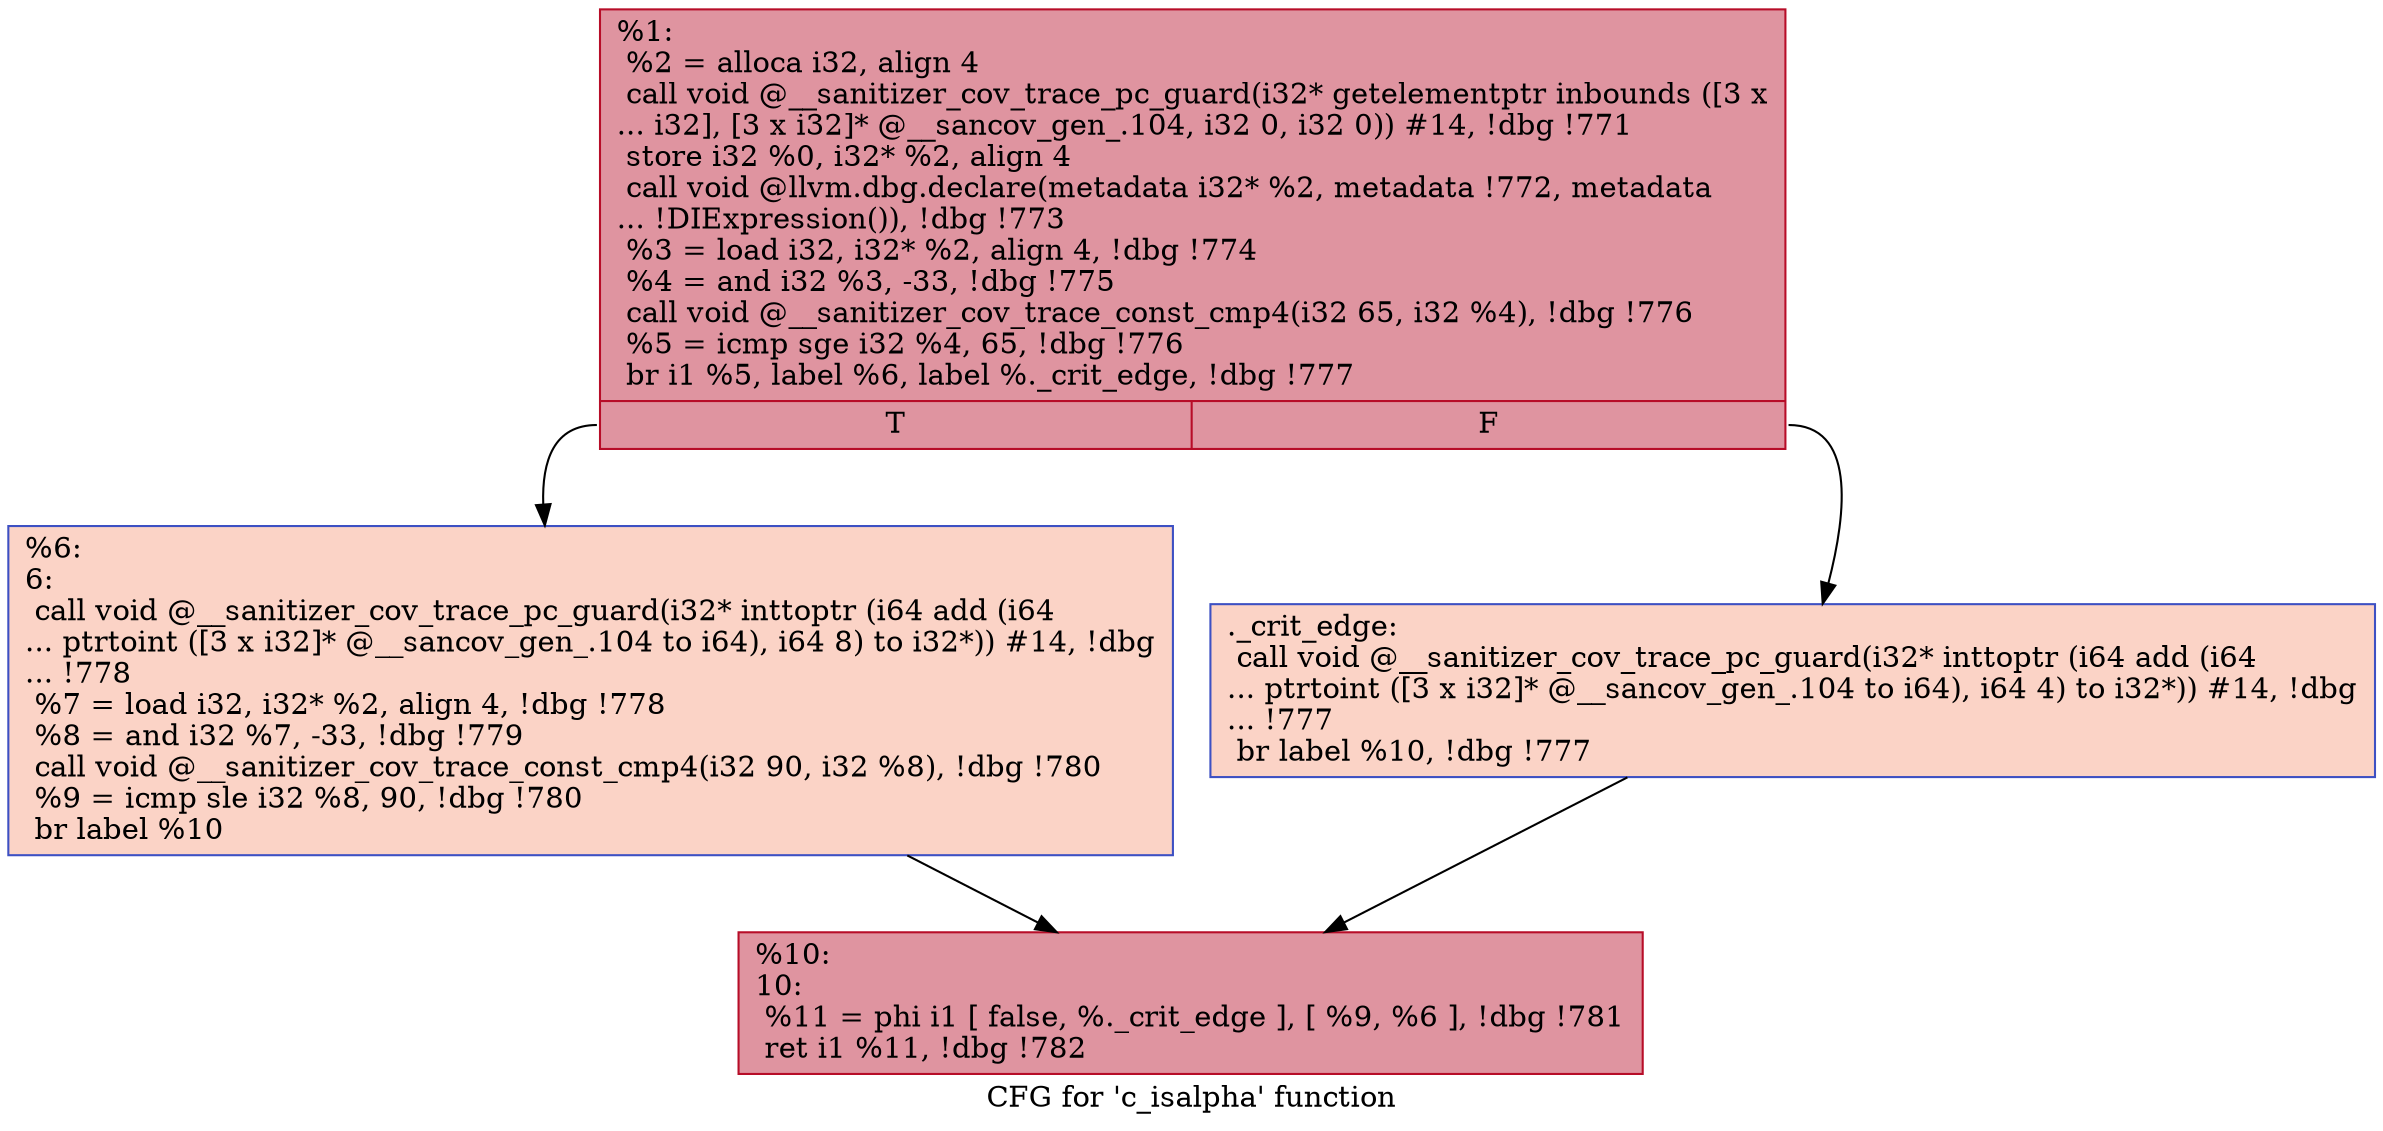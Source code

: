 digraph "CFG for 'c_isalpha' function" {
	label="CFG for 'c_isalpha' function";

	Node0x55555595e0e0 [shape=record,color="#b70d28ff", style=filled, fillcolor="#b70d2870",label="{%1:\l  %2 = alloca i32, align 4\l  call void @__sanitizer_cov_trace_pc_guard(i32* getelementptr inbounds ([3 x\l... i32], [3 x i32]* @__sancov_gen_.104, i32 0, i32 0)) #14, !dbg !771\l  store i32 %0, i32* %2, align 4\l  call void @llvm.dbg.declare(metadata i32* %2, metadata !772, metadata\l... !DIExpression()), !dbg !773\l  %3 = load i32, i32* %2, align 4, !dbg !774\l  %4 = and i32 %3, -33, !dbg !775\l  call void @__sanitizer_cov_trace_const_cmp4(i32 65, i32 %4), !dbg !776\l  %5 = icmp sge i32 %4, 65, !dbg !776\l  br i1 %5, label %6, label %._crit_edge, !dbg !777\l|{<s0>T|<s1>F}}"];
	Node0x55555595e0e0:s0 -> Node0x55555595e380;
	Node0x55555595e0e0:s1 -> Node0x55555595e330;
	Node0x55555595e330 [shape=record,color="#3d50c3ff", style=filled, fillcolor="#f59c7d70",label="{._crit_edge:                                      \l  call void @__sanitizer_cov_trace_pc_guard(i32* inttoptr (i64 add (i64\l... ptrtoint ([3 x i32]* @__sancov_gen_.104 to i64), i64 4) to i32*)) #14, !dbg\l... !777\l  br label %10, !dbg !777\l}"];
	Node0x55555595e330 -> Node0x55555595e3d0;
	Node0x55555595e380 [shape=record,color="#3d50c3ff", style=filled, fillcolor="#f59c7d70",label="{%6:\l6:                                                \l  call void @__sanitizer_cov_trace_pc_guard(i32* inttoptr (i64 add (i64\l... ptrtoint ([3 x i32]* @__sancov_gen_.104 to i64), i64 8) to i32*)) #14, !dbg\l... !778\l  %7 = load i32, i32* %2, align 4, !dbg !778\l  %8 = and i32 %7, -33, !dbg !779\l  call void @__sanitizer_cov_trace_const_cmp4(i32 90, i32 %8), !dbg !780\l  %9 = icmp sle i32 %8, 90, !dbg !780\l  br label %10\l}"];
	Node0x55555595e380 -> Node0x55555595e3d0;
	Node0x55555595e3d0 [shape=record,color="#b70d28ff", style=filled, fillcolor="#b70d2870",label="{%10:\l10:                                               \l  %11 = phi i1 [ false, %._crit_edge ], [ %9, %6 ], !dbg !781\l  ret i1 %11, !dbg !782\l}"];
}

